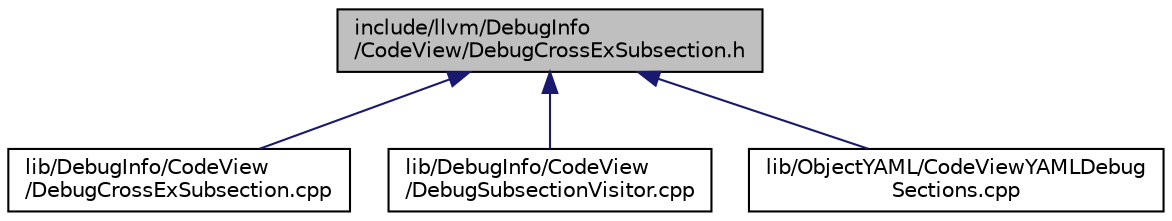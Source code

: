 digraph "include/llvm/DebugInfo/CodeView/DebugCrossExSubsection.h"
{
 // LATEX_PDF_SIZE
  bgcolor="transparent";
  edge [fontname="Helvetica",fontsize="10",labelfontname="Helvetica",labelfontsize="10"];
  node [fontname="Helvetica",fontsize="10",shape=record];
  Node1 [label="include/llvm/DebugInfo\l/CodeView/DebugCrossExSubsection.h",height=0.2,width=0.4,color="black", fillcolor="grey75", style="filled", fontcolor="black",tooltip=" "];
  Node1 -> Node2 [dir="back",color="midnightblue",fontsize="10",style="solid",fontname="Helvetica"];
  Node2 [label="lib/DebugInfo/CodeView\l/DebugCrossExSubsection.cpp",height=0.2,width=0.4,color="black",URL="$DebugCrossExSubsection_8cpp.html",tooltip=" "];
  Node1 -> Node3 [dir="back",color="midnightblue",fontsize="10",style="solid",fontname="Helvetica"];
  Node3 [label="lib/DebugInfo/CodeView\l/DebugSubsectionVisitor.cpp",height=0.2,width=0.4,color="black",URL="$DebugSubsectionVisitor_8cpp.html",tooltip=" "];
  Node1 -> Node4 [dir="back",color="midnightblue",fontsize="10",style="solid",fontname="Helvetica"];
  Node4 [label="lib/ObjectYAML/CodeViewYAMLDebug\lSections.cpp",height=0.2,width=0.4,color="black",URL="$CodeViewYAMLDebugSections_8cpp.html",tooltip=" "];
}
